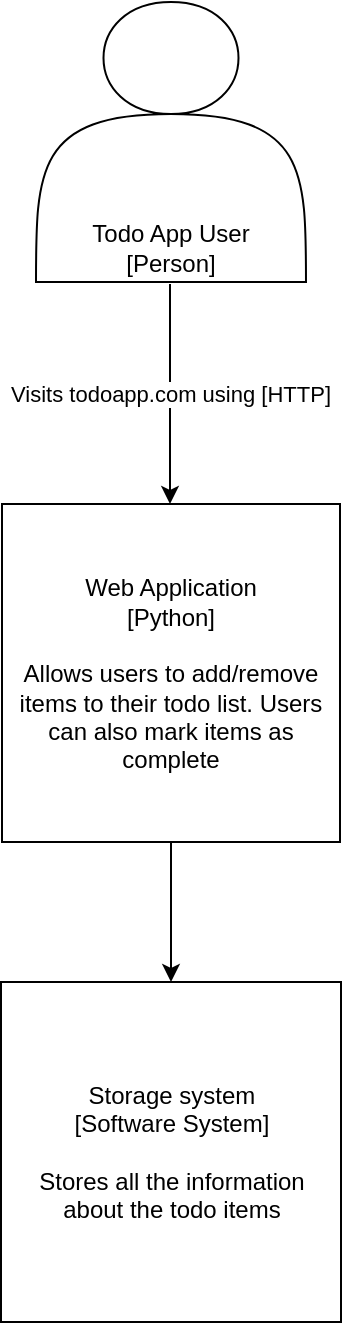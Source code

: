 <mxfile version="15.7.3" type="device"><diagram id="G6PlArh-sbiC14R3-UAf" name="Page-1"><mxGraphModel dx="2062" dy="1122" grid="1" gridSize="10" guides="1" tooltips="1" connect="1" arrows="1" fold="1" page="1" pageScale="1" pageWidth="850" pageHeight="1100" math="0" shadow="0"><root><mxCell id="0"/><mxCell id="1" parent="0"/><mxCell id="VmCsSsIJ9hkMQTz7HHTH-6" value="Visits todoapp.com using [HTTP]" style="edgeStyle=orthogonalEdgeStyle;rounded=0;orthogonalLoop=1;jettySize=auto;html=1;strokeColor=default;jumpStyle=none;" edge="1" parent="1" target="VmCsSsIJ9hkMQTz7HHTH-8"><mxGeometry relative="1" as="geometry"><mxPoint x="435" y="251" as="sourcePoint"/></mxGeometry></mxCell><mxCell id="VmCsSsIJ9hkMQTz7HHTH-7" value="" style="edgeStyle=orthogonalEdgeStyle;rounded=0;jumpStyle=none;orthogonalLoop=1;jettySize=auto;html=1;strokeColor=default;" edge="1" parent="1" source="VmCsSsIJ9hkMQTz7HHTH-8" target="VmCsSsIJ9hkMQTz7HHTH-10"><mxGeometry relative="1" as="geometry"/></mxCell><mxCell id="VmCsSsIJ9hkMQTz7HHTH-8" value="Web Application&lt;br&gt;[Python]&lt;br&gt;&lt;br&gt;Allows users to add/remove items to their todo list. Users can also mark items as complete" style="whiteSpace=wrap;html=1;aspect=fixed;" vertex="1" parent="1"><mxGeometry x="351" y="361" width="169" height="169" as="geometry"/></mxCell><mxCell id="VmCsSsIJ9hkMQTz7HHTH-9" value="Todo App User&lt;br&gt;[Person]&lt;br&gt;" style="shape=actor;whiteSpace=wrap;html=1;verticalAlign=bottom;" vertex="1" parent="1"><mxGeometry x="368" y="110" width="135" height="140" as="geometry"/></mxCell><mxCell id="VmCsSsIJ9hkMQTz7HHTH-10" value="Storage system&lt;br&gt;[Software System]&lt;br&gt;&lt;br&gt;&lt;div&gt;&lt;span&gt;Stores all the information &lt;br&gt;about the todo items&lt;/span&gt;&lt;/div&gt;" style="whiteSpace=wrap;html=1;aspect=fixed;verticalAlign=middle;" vertex="1" parent="1"><mxGeometry x="350.5" y="600" width="170" height="170" as="geometry"/></mxCell></root></mxGraphModel></diagram></mxfile>